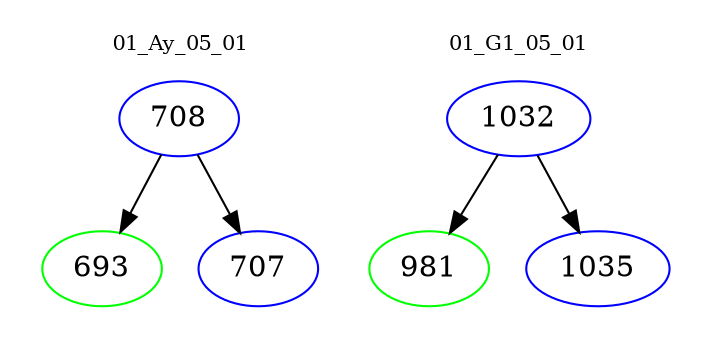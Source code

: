 digraph{
subgraph cluster_0 {
color = white
label = "01_Ay_05_01";
fontsize=10;
T0_708 [label="708", color="blue"]
T0_708 -> T0_693 [color="black"]
T0_693 [label="693", color="green"]
T0_708 -> T0_707 [color="black"]
T0_707 [label="707", color="blue"]
}
subgraph cluster_1 {
color = white
label = "01_G1_05_01";
fontsize=10;
T1_1032 [label="1032", color="blue"]
T1_1032 -> T1_981 [color="black"]
T1_981 [label="981", color="green"]
T1_1032 -> T1_1035 [color="black"]
T1_1035 [label="1035", color="blue"]
}
}
